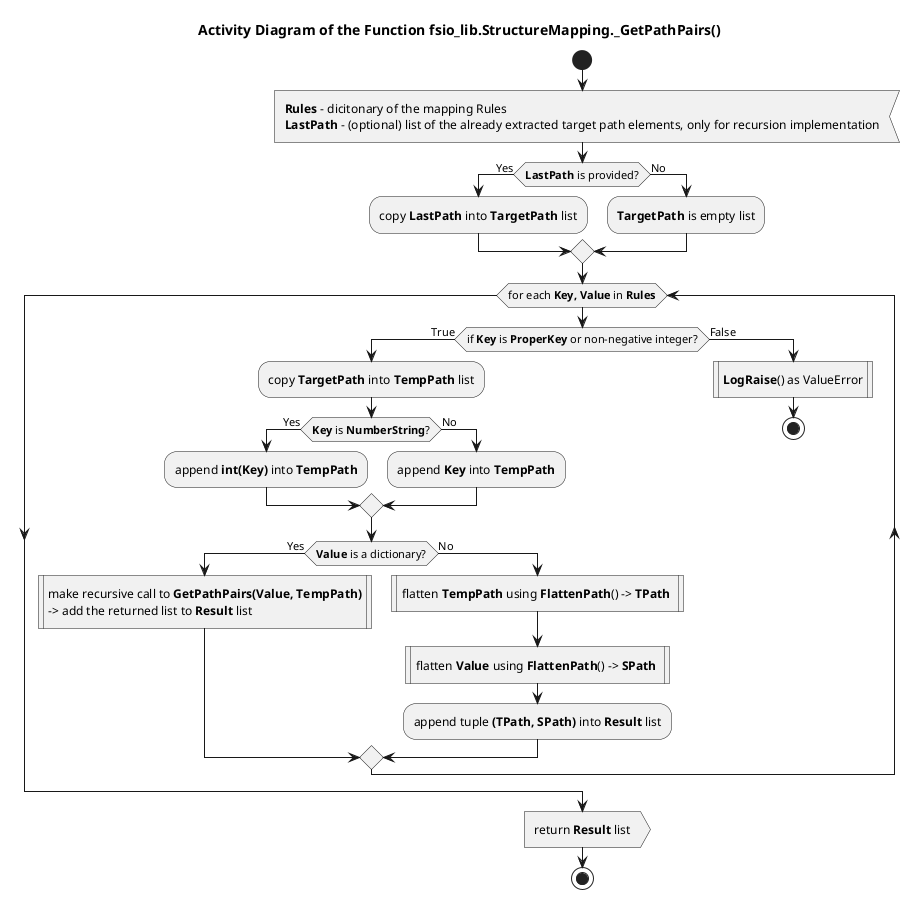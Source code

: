@startuml structure_mapping_getpathpairs

title Activity Diagram of the Function fsio_lib.StructureMapping._GetPathPairs()

start

:<b>Rules</b> - dicitonary of the mapping Rules
<b>LastPath</b> - (optional) list of the already extracted target path elements, only for recursion implementation<

if (<b>LastPath</b> is provided?) then (Yes)
    :copy <b>LastPath</b> into <b>TargetPath</b> list;
else (No)
    :<b>TargetPath</b> is empty list;
endif

while (for each <b>Key, Value</b> in <b>Rules</b>)
    if (if <b>Key</b> is <b>ProperKey</b> or non-negative integer?) then (True)
        :copy <b>TargetPath</b> into <b>TempPath</b> list;
        
        if (<b>Key</b> is <b>NumberString</b>?) then (Yes)
            :append <b>int(Key)</b> into <b>TempPath</b>;
        else (No)
            :append <b>Key</b> into <b>TempPath</b>;
        endif
        
        if (<b>Value</b> is a dictionary?) then (Yes)
            :make recursive call to <b>GetPathPairs(Value, TempPath)</b>\n-> add the returned list to <b>Result</b> list|
        else (No)
            :flatten <b>TempPath</b> using <b>FlattenPath</b>() -> <b>TPath</b> |
            
            :flatten <b>Value</b> using <b>FlattenPath</b>() -> <b>SPath</b> |
            
            :append tuple <b>(TPath, SPath)</b> into <b>Result</b> list;
        endif
    else (False)
        :<b>LogRaise</b>() as ValueError|
        
        stop
    endif
end while

:return <b>Result</b> list>

stop

@enduml
